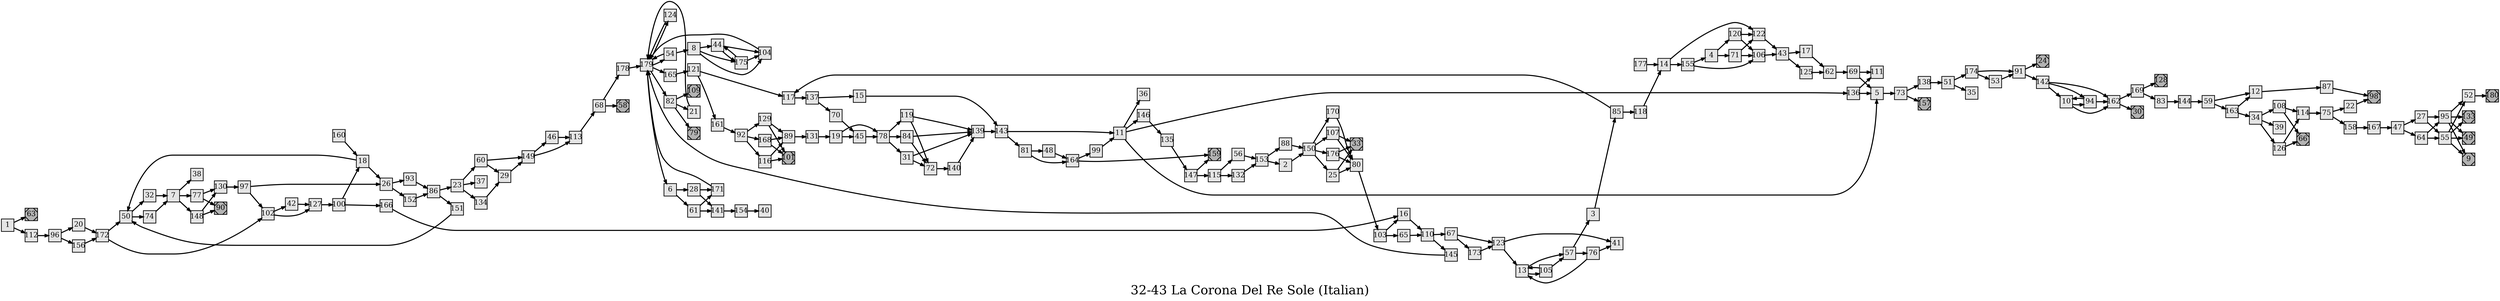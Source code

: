 digraph g{
  graph [ label="32-43 La Corona Del Re Sole (Italian)" rankdir=LR, ordering=out, fontsize=36, nodesep="0.35", ranksep="0.45"];
  node  [shape=rect, penwidth=2, fontsize=20, style=filled, fillcolor=grey90, margin="0,0", labelfloat=true, regular=true, fixedsize=true];
  edge  [labelfloat=true, penwidth=3, fontsize=12];
  1 -> 63;
  1 -> 112;
  2 -> 150;
  3 -> 85;
  4 -> 120;
  4 -> 71;
  5 -> 73;
  6 -> 28;
  6 -> 61;
  7 -> 38;
  7 -> 77;
  7 -> 148;
  8 -> 44;
  8 -> 175;
  8 -> 104;
  9	[ xlabel="E", shape=Msquare, fontsize=20, fillcolor=grey70, xlabel="" ];
  10 -> 94;
  10 -> 162;
  11 -> 36;
  11 -> 146;
  12 -> 87;
  13 -> 57;
  13 -> 105;
  14 -> 122;
  14 -> 155;
  15 -> 143;
  16 -> 110;
  17 -> 62;
  18 -> 26;
  18 -> 50;
  19 -> 78;
  19 -> 45;
  20 -> 172;
  21 -> 179;
  22 -> 98;
  23 -> 60;
  23 -> 37;
  23 -> 134;
  24	[ xlabel="E", shape=Msquare, fontsize=20, fillcolor=grey70, xlabel="" ];
  25 -> 33;
  25 -> 80;
  26 -> 93;
  26 -> 152;
  27 -> 95;
  27 -> 55;
  28 -> 171;
  28 -> 141;
  29 -> 149;
  30	[ xlabel="E", shape=Msquare, fontsize=20, fillcolor=grey70, xlabel="" ];
  31 -> 139;
  31 -> 72;
  32 -> 7;
  33	[ xlabel="E", shape=Msquare, fontsize=20, fillcolor=grey70, xlabel="" ];
  34 -> 108;
  34 -> 39;
  34 -> 126;
  42 -> 127;
  43 -> 17;
  43 -> 125;
  44 -> 104;
  44 -> 175;
  45 -> 78;
  46 -> 113;
  47 -> 27;
  47 -> 64;
  48 -> 164;
  49	[ xlabel="E", shape=Msquare, fontsize=20, fillcolor=grey70, xlabel="" ];
  50 -> 32;
  50 -> 74;
  51 -> 174;
  51 -> 35;
  52 -> 180;
  53 -> 91;
  54 -> 179;
  54 -> 8;
  55 -> 52;
  55 -> 133;
  55 -> 49;
  55 -> 9;
  56 -> 153;
  57 -> 3;
  57 -> 76;
  58	[ xlabel="E", shape=Msquare, fontsize=20, fillcolor=grey70, xlabel="" ];
  59 -> 12;
  59 -> 163;
  60 -> 149;
  60 -> 29;
  61 -> 171;
  61 -> 141;
  62 -> 69;
  63	[ xlabel="E", shape=Msquare, fontsize=20, fillcolor=grey70, xlabel="" ];
  64 -> 95;
  64 -> 55;
  65 -> 110;
  66	[ xlabel="E", shape=Msquare, fontsize=20, fillcolor=grey70, xlabel="" ];
  67 -> 123;
  67 -> 173;
  68 -> 178;
  68 -> 58;
  69 -> 5;
  69 -> 111;
  70 -> 45;
  71 -> 122;
  71 -> 106;
  72 -> 140;
  73 -> 138;
  73 -> 157;
  74 -> 7;
  75 -> 22;
  75 -> 158;
  76 -> 41;
  76 -> 13;
  77 -> 130;
  77 -> 90;
  78 -> 119;
  78 -> 84;
  78 -> 31;
  79	[ xlabel="E", shape=Msquare, fontsize=20, fillcolor=grey70, xlabel="" ];
  80 -> 103;
  81 -> 48;
  81 -> 164;
  82 -> 109;
  82 -> 21;
  82 -> 79;
  83 -> 144;
  84 -> 139;
  84 -> 72;
  85 -> 118;
  85 -> 117;
  86 -> 23;
  86 -> 151;
  87 -> 98;
  88 -> 150;
  89 -> 131;
  90	[ xlabel="E", shape=Msquare, fontsize=20, fillcolor=grey70, xlabel="" ];
  91 -> 24;
  91 -> 142;
  92 -> 129;
  92 -> 168;
  92 -> 116;
  93 -> 86;
  94 -> 10;
  94 -> 162;
  95 -> 52;
  95 -> 49;
  95 -> 133;
  95 -> 9;
  96 -> 20;
  96 -> 156;
  97 -> 26;
  97 -> 102;
  98	[ xlabel="E", shape=Msquare, fontsize=20, fillcolor=grey70, xlabel="" ];
  99 -> 11;
  100 -> 18;
  100 -> 166;
  101	[ xlabel="E", shape=Msquare, fontsize=20, fillcolor=grey70, xlabel="" ];
  102 -> 42;
  102 -> 127;
  103 -> 16;
  103 -> 65;
  104 -> 179;
  105 -> 57;
  105 -> 13;
  106 -> 43;
  107 -> 33;
  107 -> 80;
  108 -> 114;
  108 -> 66;
  109	[ xlabel="E", shape=Msquare, fontsize=20, fillcolor=grey70, xlabel="" ];
  110 -> 67;
  110 -> 145;
  11 -> 136;
  11 -> 5;
  112 -> 96;
  113 -> 68;
  114 -> 75;
  115 -> 56;
  115 -> 132;
  116 -> 89;
  116 -> 101;
  117 -> 137;
  118 -> 14;
  119 -> 139;
  119 -> 72;
  120 -> 122;
  120 -> 106;
  121 -> 117;
  121 -> 161;
  122 -> 43;
  123 -> 41;
  123 -> 13;
  124 -> 179;
  125 -> 62;
  126 -> 114;
  126 -> 66;
  127 -> 100;
  128	[ xlabel="E", shape=Msquare, fontsize=20, fillcolor=grey70, xlabel="" ];
  129 -> 89;
  129 -> 101;
  130 -> 97;
  131 -> 19;
  132 -> 153;
  133	[ xlabel="E", shape=Msquare, fontsize=20, fillcolor=grey70, xlabel="" ];
  134 -> 29;
  135 -> 147;
  136 -> 111;
  136 -> 5;
  137 -> 15;
  137 -> 70;
  138 -> 51;
  139 -> 143;
  140 -> 139;
  141 -> 154;
  142 -> 94;
  142 -> 162;
  142 -> 10;
  143 -> 11;
  143 -> 81;
  144 -> 59;
  145;
  145 -> 179;
  146 -> 135;
  147 -> 159;
  147 -> 115;
  148 -> 130;
  148 -> 90;
  149 -> 46;
  149 -> 113;
  150 -> 170;
  150 -> 107;
  150 -> 176;
  150 -> 25;
  151 -> 50;
  152 -> 86;
  153 -> 88;
  153 -> 2;
  154 -> 40;
  155 -> 4;
  155 -> 106;
  156 -> 172;
  157	[ xlabel="E", shape=Msquare, fontsize=20, fillcolor=grey70, xlabel="" ];
  158 -> 167;
  159	[ xlabel="E", shape=Msquare, fontsize=20, fillcolor=grey70, xlabel="" ];
  160 -> 18;
  161 -> 92;
  162 -> 169;
  162 -> 30;
  163 -> 12;
  163 -> 34;
  164 -> 99;
  164 -> 159;
  165 -> 121;
  166 -> 16;
  167 -> 47;
  168 -> 89;
  168 -> 101;
  169 -> 128;
  169 -> 83;
  170 -> 80;
  171 -> 179;
  172 -> 50;
  172 -> 102;
  173 -> 123;
  174 -> 91;
  174 -> 53;
  175 -> 104;
  175 -> 44;
  176 -> 33;
  176 -> 80;
  177 -> 14;
  178 -> 179;
  179 -> 6;
  179 -> 124;
  179 -> 54;
  179 -> 165;
  179 -> 82;
  180	[ xlabel="E", shape=Msquare, fontsize=20, fillcolor=grey70, xlabel="" ];
}

